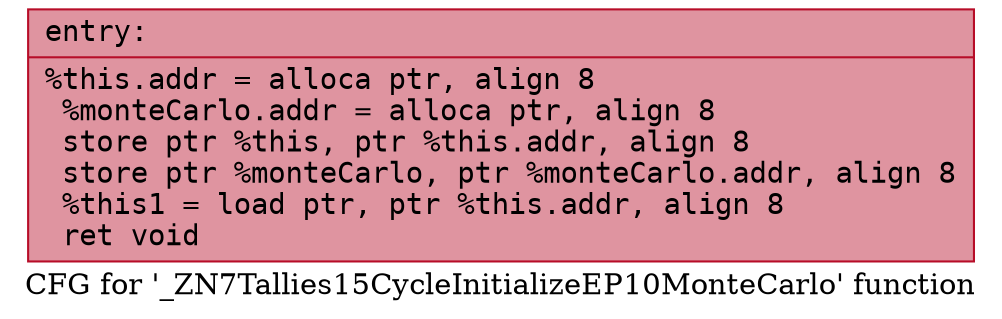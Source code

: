 digraph "CFG for '_ZN7Tallies15CycleInitializeEP10MonteCarlo' function" {
	label="CFG for '_ZN7Tallies15CycleInitializeEP10MonteCarlo' function";

	Node0x556c3c720730 [shape=record,color="#b70d28ff", style=filled, fillcolor="#b70d2870" fontname="Courier",label="{entry:\l|  %this.addr = alloca ptr, align 8\l  %monteCarlo.addr = alloca ptr, align 8\l  store ptr %this, ptr %this.addr, align 8\l  store ptr %monteCarlo, ptr %monteCarlo.addr, align 8\l  %this1 = load ptr, ptr %this.addr, align 8\l  ret void\l}"];
}
